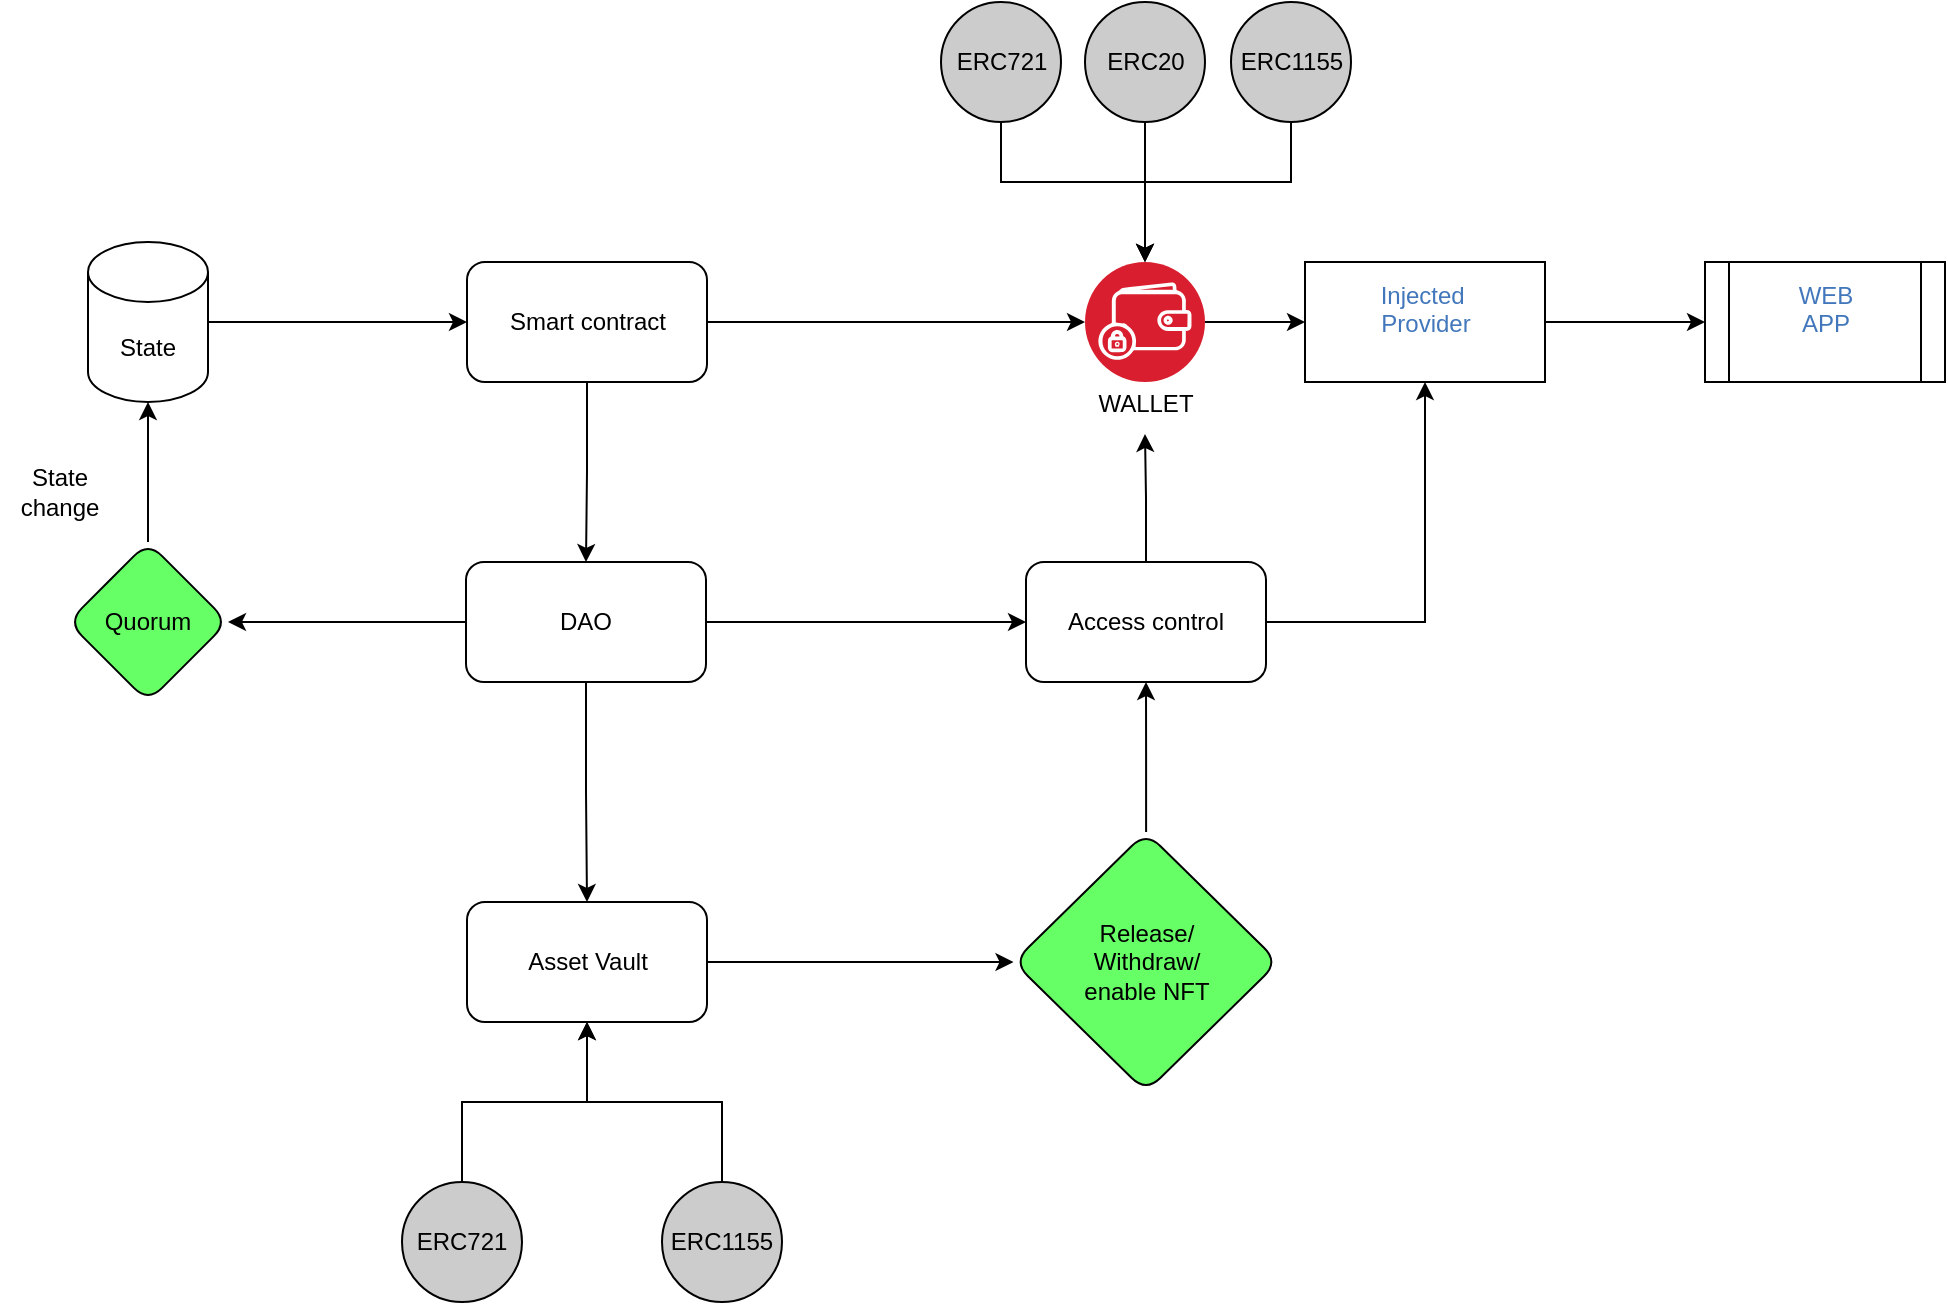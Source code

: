 <mxfile version="21.6.6" type="github">
  <diagram name="Page-1" id="_DRf1kRRZVIbCoPdp8we">
    <mxGraphModel dx="1518" dy="612" grid="1" gridSize="10" guides="1" tooltips="1" connect="1" arrows="1" fold="1" page="1" pageScale="1" pageWidth="850" pageHeight="1100" math="0" shadow="0">
      <root>
        <mxCell id="0" />
        <mxCell id="1" parent="0" />
        <mxCell id="oP2DCLgqXHTjLm211q09-5" style="edgeStyle=orthogonalEdgeStyle;rounded=0;orthogonalLoop=1;jettySize=auto;html=1;entryX=0;entryY=0.5;entryDx=0;entryDy=0;" parent="1" source="oP2DCLgqXHTjLm211q09-1" target="oP2DCLgqXHTjLm211q09-2" edge="1">
          <mxGeometry relative="1" as="geometry" />
        </mxCell>
        <mxCell id="oP2DCLgqXHTjLm211q09-22" style="edgeStyle=orthogonalEdgeStyle;rounded=0;orthogonalLoop=1;jettySize=auto;html=1;entryX=0.5;entryY=0;entryDx=0;entryDy=0;" parent="1" source="oP2DCLgqXHTjLm211q09-1" target="oP2DCLgqXHTjLm211q09-4" edge="1">
          <mxGeometry relative="1" as="geometry" />
        </mxCell>
        <mxCell id="oP2DCLgqXHTjLm211q09-31" value="" style="edgeStyle=orthogonalEdgeStyle;rounded=0;orthogonalLoop=1;jettySize=auto;html=1;" parent="1" source="oP2DCLgqXHTjLm211q09-1" target="oP2DCLgqXHTjLm211q09-30" edge="1">
          <mxGeometry relative="1" as="geometry" />
        </mxCell>
        <mxCell id="oP2DCLgqXHTjLm211q09-1" value="DAO" style="rounded=1;whiteSpace=wrap;html=1;" parent="1" vertex="1">
          <mxGeometry x="303" y="380" width="120" height="60" as="geometry" />
        </mxCell>
        <mxCell id="FQKXHIOh0YP9QdNdPty0-10" style="edgeStyle=orthogonalEdgeStyle;rounded=0;orthogonalLoop=1;jettySize=auto;html=1;entryX=0.5;entryY=1;entryDx=0;entryDy=0;" edge="1" parent="1" source="oP2DCLgqXHTjLm211q09-2" target="FQKXHIOh0YP9QdNdPty0-8">
          <mxGeometry relative="1" as="geometry" />
        </mxCell>
        <mxCell id="FQKXHIOh0YP9QdNdPty0-14" style="edgeStyle=orthogonalEdgeStyle;rounded=0;orthogonalLoop=1;jettySize=auto;html=1;entryX=0.5;entryY=1;entryDx=0;entryDy=0;" edge="1" parent="1" source="oP2DCLgqXHTjLm211q09-2" target="FQKXHIOh0YP9QdNdPty0-12">
          <mxGeometry relative="1" as="geometry" />
        </mxCell>
        <mxCell id="oP2DCLgqXHTjLm211q09-2" value="Access control" style="rounded=1;whiteSpace=wrap;html=1;" parent="1" vertex="1">
          <mxGeometry x="583" y="380" width="120" height="60" as="geometry" />
        </mxCell>
        <mxCell id="oP2DCLgqXHTjLm211q09-36" style="edgeStyle=orthogonalEdgeStyle;rounded=0;orthogonalLoop=1;jettySize=auto;html=1;" parent="1" source="oP2DCLgqXHTjLm211q09-4" target="oP2DCLgqXHTjLm211q09-35" edge="1">
          <mxGeometry relative="1" as="geometry" />
        </mxCell>
        <mxCell id="oP2DCLgqXHTjLm211q09-4" value="Asset Vault" style="rounded=1;whiteSpace=wrap;html=1;" parent="1" vertex="1">
          <mxGeometry x="303.5" y="550" width="120" height="60" as="geometry" />
        </mxCell>
        <mxCell id="oP2DCLgqXHTjLm211q09-11" style="edgeStyle=orthogonalEdgeStyle;rounded=0;orthogonalLoop=1;jettySize=auto;html=1;" parent="1" source="oP2DCLgqXHTjLm211q09-8" target="oP2DCLgqXHTjLm211q09-4" edge="1">
          <mxGeometry relative="1" as="geometry" />
        </mxCell>
        <mxCell id="oP2DCLgqXHTjLm211q09-8" value="ERC721" style="ellipse;whiteSpace=wrap;html=1;aspect=fixed;fillColor=#CCCCCC;" parent="1" vertex="1">
          <mxGeometry x="271" y="690" width="60" height="60" as="geometry" />
        </mxCell>
        <mxCell id="oP2DCLgqXHTjLm211q09-21" style="edgeStyle=orthogonalEdgeStyle;rounded=0;orthogonalLoop=1;jettySize=auto;html=1;" parent="1" source="oP2DCLgqXHTjLm211q09-9" target="oP2DCLgqXHTjLm211q09-4" edge="1">
          <mxGeometry relative="1" as="geometry" />
        </mxCell>
        <mxCell id="oP2DCLgqXHTjLm211q09-9" value="ERC1155" style="ellipse;whiteSpace=wrap;html=1;aspect=fixed;fillColor=#CCCCCC;" parent="1" vertex="1">
          <mxGeometry x="401" y="690" width="60" height="60" as="geometry" />
        </mxCell>
        <mxCell id="FQKXHIOh0YP9QdNdPty0-7" style="edgeStyle=orthogonalEdgeStyle;rounded=0;orthogonalLoop=1;jettySize=auto;html=1;entryX=0.5;entryY=0;entryDx=0;entryDy=0;" edge="1" parent="1" source="oP2DCLgqXHTjLm211q09-14" target="FQKXHIOh0YP9QdNdPty0-1">
          <mxGeometry relative="1" as="geometry">
            <Array as="points">
              <mxPoint x="570" y="190" />
              <mxPoint x="642" y="190" />
            </Array>
          </mxGeometry>
        </mxCell>
        <mxCell id="oP2DCLgqXHTjLm211q09-14" value="ERC721" style="ellipse;whiteSpace=wrap;html=1;aspect=fixed;fillColor=#CCCCCC;" parent="1" vertex="1">
          <mxGeometry x="540.5" y="100" width="60" height="60" as="geometry" />
        </mxCell>
        <mxCell id="FQKXHIOh0YP9QdNdPty0-6" style="edgeStyle=orthogonalEdgeStyle;rounded=0;orthogonalLoop=1;jettySize=auto;html=1;entryX=0.5;entryY=0;entryDx=0;entryDy=0;" edge="1" parent="1" source="oP2DCLgqXHTjLm211q09-15" target="FQKXHIOh0YP9QdNdPty0-1">
          <mxGeometry relative="1" as="geometry">
            <Array as="points">
              <mxPoint x="716" y="190" />
              <mxPoint x="642" y="190" />
            </Array>
          </mxGeometry>
        </mxCell>
        <mxCell id="oP2DCLgqXHTjLm211q09-15" value="ERC1155" style="ellipse;whiteSpace=wrap;html=1;aspect=fixed;fillColor=#CCCCCC;" parent="1" vertex="1">
          <mxGeometry x="685.5" y="100" width="60" height="60" as="geometry" />
        </mxCell>
        <mxCell id="FQKXHIOh0YP9QdNdPty0-5" value="" style="edgeStyle=orthogonalEdgeStyle;rounded=0;orthogonalLoop=1;jettySize=auto;html=1;" edge="1" parent="1" source="oP2DCLgqXHTjLm211q09-16" target="FQKXHIOh0YP9QdNdPty0-1">
          <mxGeometry relative="1" as="geometry" />
        </mxCell>
        <mxCell id="oP2DCLgqXHTjLm211q09-16" value="ERC20" style="ellipse;whiteSpace=wrap;html=1;aspect=fixed;fillColor=#CCCCCC;" parent="1" vertex="1">
          <mxGeometry x="612.5" y="100" width="60" height="60" as="geometry" />
        </mxCell>
        <mxCell id="oP2DCLgqXHTjLm211q09-29" value="" style="edgeStyle=orthogonalEdgeStyle;rounded=0;orthogonalLoop=1;jettySize=auto;html=1;" parent="1" source="oP2DCLgqXHTjLm211q09-24" target="oP2DCLgqXHTjLm211q09-1" edge="1">
          <mxGeometry relative="1" as="geometry" />
        </mxCell>
        <mxCell id="FQKXHIOh0YP9QdNdPty0-11" style="edgeStyle=orthogonalEdgeStyle;rounded=0;orthogonalLoop=1;jettySize=auto;html=1;entryX=0;entryY=0.5;entryDx=0;entryDy=0;" edge="1" parent="1" source="oP2DCLgqXHTjLm211q09-24" target="FQKXHIOh0YP9QdNdPty0-1">
          <mxGeometry relative="1" as="geometry" />
        </mxCell>
        <mxCell id="oP2DCLgqXHTjLm211q09-24" value="Smart contract" style="rounded=1;whiteSpace=wrap;html=1;" parent="1" vertex="1">
          <mxGeometry x="303.5" y="230" width="120" height="60" as="geometry" />
        </mxCell>
        <mxCell id="oP2DCLgqXHTjLm211q09-27" value="" style="edgeStyle=orthogonalEdgeStyle;rounded=0;orthogonalLoop=1;jettySize=auto;html=1;" parent="1" source="oP2DCLgqXHTjLm211q09-26" target="oP2DCLgqXHTjLm211q09-24" edge="1">
          <mxGeometry relative="1" as="geometry" />
        </mxCell>
        <mxCell id="oP2DCLgqXHTjLm211q09-26" value="State" style="shape=cylinder3;whiteSpace=wrap;html=1;boundedLbl=1;backgroundOutline=1;size=15;" parent="1" vertex="1">
          <mxGeometry x="114" y="220" width="60" height="80" as="geometry" />
        </mxCell>
        <mxCell id="oP2DCLgqXHTjLm211q09-32" style="edgeStyle=orthogonalEdgeStyle;rounded=0;orthogonalLoop=1;jettySize=auto;html=1;entryX=0.5;entryY=1;entryDx=0;entryDy=0;entryPerimeter=0;" parent="1" source="oP2DCLgqXHTjLm211q09-30" target="oP2DCLgqXHTjLm211q09-26" edge="1">
          <mxGeometry relative="1" as="geometry" />
        </mxCell>
        <mxCell id="oP2DCLgqXHTjLm211q09-30" value="Quorum" style="rhombus;whiteSpace=wrap;html=1;rounded=1;fillColor=#66FF66;" parent="1" vertex="1">
          <mxGeometry x="104" y="370" width="80" height="80" as="geometry" />
        </mxCell>
        <mxCell id="oP2DCLgqXHTjLm211q09-34" value="State change" style="text;html=1;strokeColor=none;fillColor=none;align=center;verticalAlign=middle;whiteSpace=wrap;rounded=0;" parent="1" vertex="1">
          <mxGeometry x="70" y="330" width="60" height="30" as="geometry" />
        </mxCell>
        <mxCell id="oP2DCLgqXHTjLm211q09-37" style="edgeStyle=orthogonalEdgeStyle;rounded=0;orthogonalLoop=1;jettySize=auto;html=1;entryX=0.5;entryY=1;entryDx=0;entryDy=0;" parent="1" source="oP2DCLgqXHTjLm211q09-35" target="oP2DCLgqXHTjLm211q09-2" edge="1">
          <mxGeometry relative="1" as="geometry" />
        </mxCell>
        <mxCell id="oP2DCLgqXHTjLm211q09-35" value="Release/&lt;br&gt;Withdraw/&lt;br&gt;enable NFT" style="rhombus;whiteSpace=wrap;html=1;rounded=1;fillColor=#66FF66;" parent="1" vertex="1">
          <mxGeometry x="576.75" y="515" width="132.5" height="130" as="geometry" />
        </mxCell>
        <mxCell id="FQKXHIOh0YP9QdNdPty0-13" value="" style="edgeStyle=orthogonalEdgeStyle;rounded=0;orthogonalLoop=1;jettySize=auto;html=1;" edge="1" parent="1" source="FQKXHIOh0YP9QdNdPty0-1" target="FQKXHIOh0YP9QdNdPty0-12">
          <mxGeometry relative="1" as="geometry" />
        </mxCell>
        <mxCell id="FQKXHIOh0YP9QdNdPty0-1" value="" style="image;aspect=fixed;perimeter=ellipsePerimeter;html=1;align=center;shadow=0;dashed=0;fontColor=#4277BB;labelBackgroundColor=default;fontSize=12;spacingTop=3;image=img/lib/ibm/blockchain/wallet.svg;" vertex="1" parent="1">
          <mxGeometry x="612.5" y="230" width="60" height="60" as="geometry" />
        </mxCell>
        <mxCell id="FQKXHIOh0YP9QdNdPty0-8" value="WALLET" style="text;html=1;strokeColor=none;fillColor=none;align=center;verticalAlign=middle;whiteSpace=wrap;rounded=0;" vertex="1" parent="1">
          <mxGeometry x="612.5" y="286" width="60" height="30" as="geometry" />
        </mxCell>
        <mxCell id="FQKXHIOh0YP9QdNdPty0-16" value="" style="edgeStyle=orthogonalEdgeStyle;rounded=0;orthogonalLoop=1;jettySize=auto;html=1;" edge="1" parent="1" source="FQKXHIOh0YP9QdNdPty0-12" target="FQKXHIOh0YP9QdNdPty0-15">
          <mxGeometry relative="1" as="geometry" />
        </mxCell>
        <mxCell id="FQKXHIOh0YP9QdNdPty0-12" value="Injected&amp;nbsp;&lt;br&gt;Provider" style="whiteSpace=wrap;html=1;verticalAlign=top;fontColor=#4277BB;labelBackgroundColor=default;shadow=0;dashed=0;spacingTop=3;" vertex="1" parent="1">
          <mxGeometry x="722.5" y="230" width="120" height="60" as="geometry" />
        </mxCell>
        <mxCell id="FQKXHIOh0YP9QdNdPty0-15" value="WEB&lt;br&gt;APP" style="shape=process;whiteSpace=wrap;html=1;backgroundOutline=1;verticalAlign=top;fontColor=#4277BB;labelBackgroundColor=default;shadow=0;dashed=0;spacingTop=3;" vertex="1" parent="1">
          <mxGeometry x="922.5" y="230" width="120" height="60" as="geometry" />
        </mxCell>
      </root>
    </mxGraphModel>
  </diagram>
</mxfile>

